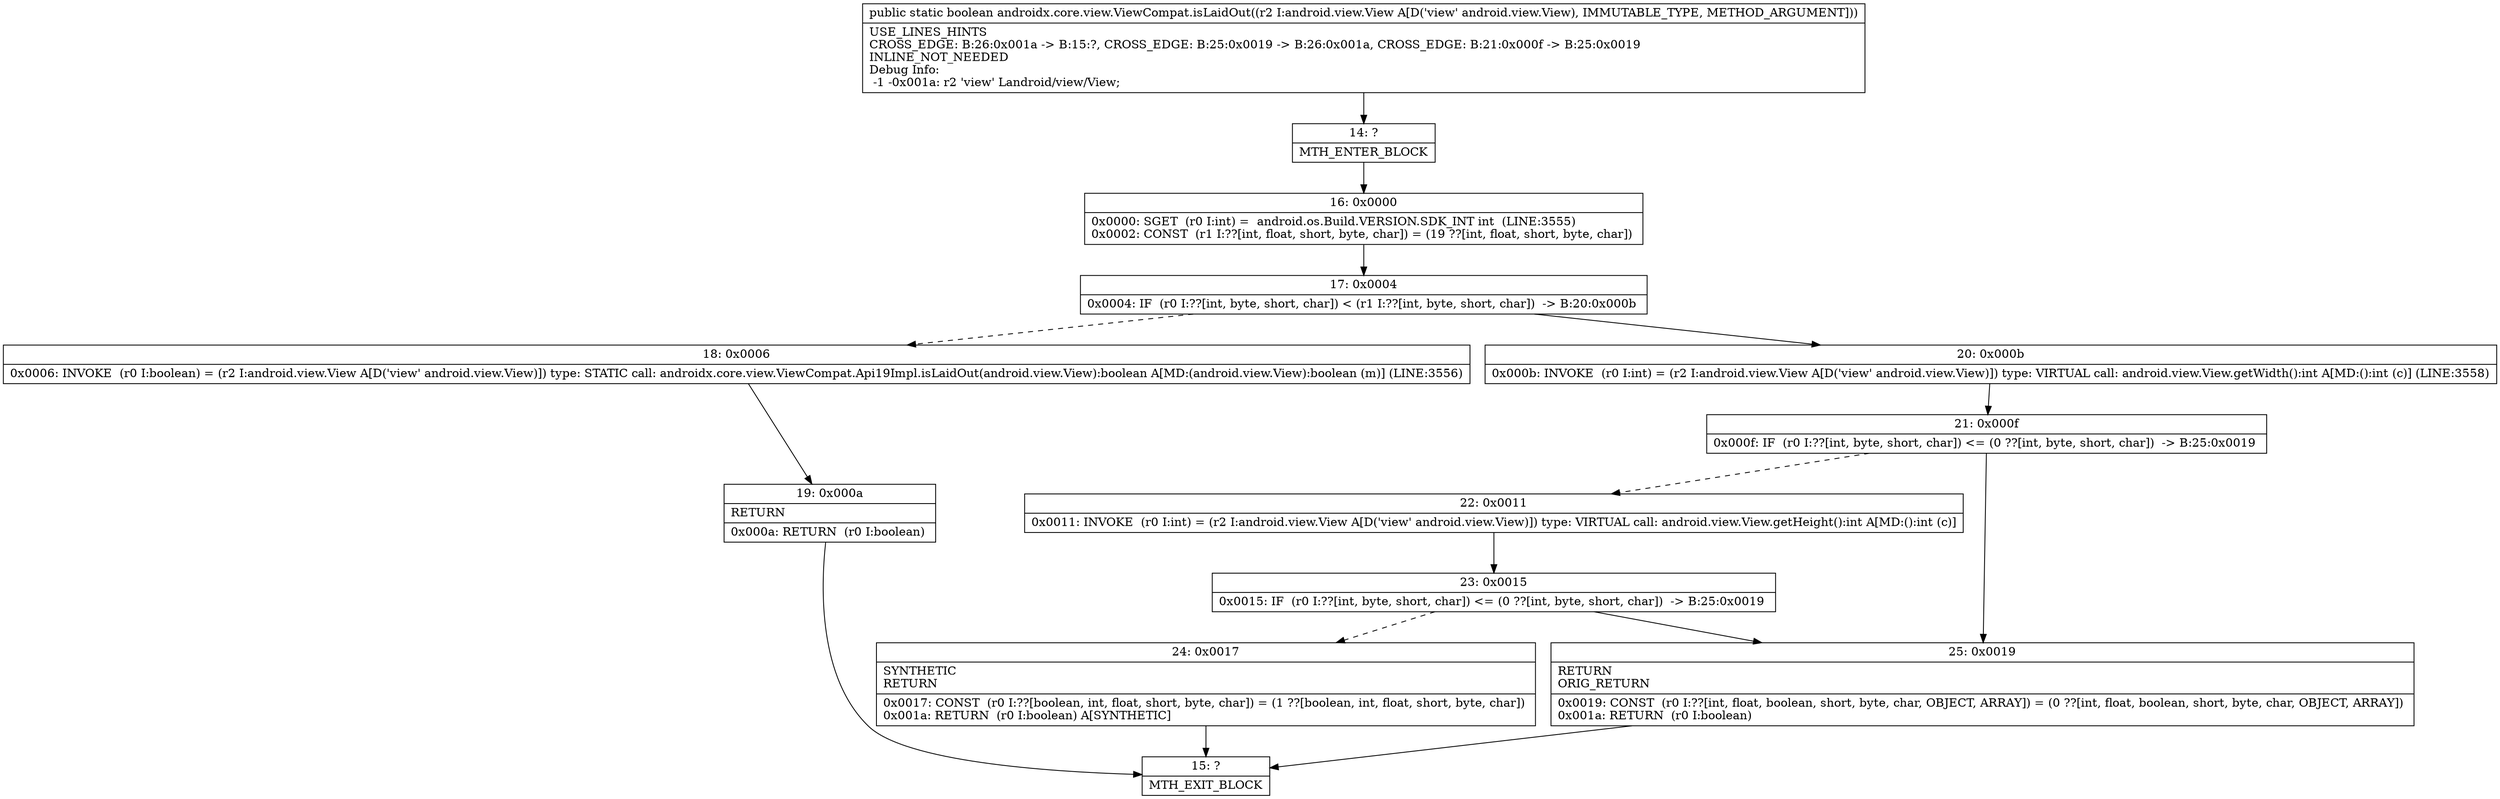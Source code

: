 digraph "CFG forandroidx.core.view.ViewCompat.isLaidOut(Landroid\/view\/View;)Z" {
Node_14 [shape=record,label="{14\:\ ?|MTH_ENTER_BLOCK\l}"];
Node_16 [shape=record,label="{16\:\ 0x0000|0x0000: SGET  (r0 I:int) =  android.os.Build.VERSION.SDK_INT int  (LINE:3555)\l0x0002: CONST  (r1 I:??[int, float, short, byte, char]) = (19 ??[int, float, short, byte, char]) \l}"];
Node_17 [shape=record,label="{17\:\ 0x0004|0x0004: IF  (r0 I:??[int, byte, short, char]) \< (r1 I:??[int, byte, short, char])  \-\> B:20:0x000b \l}"];
Node_18 [shape=record,label="{18\:\ 0x0006|0x0006: INVOKE  (r0 I:boolean) = (r2 I:android.view.View A[D('view' android.view.View)]) type: STATIC call: androidx.core.view.ViewCompat.Api19Impl.isLaidOut(android.view.View):boolean A[MD:(android.view.View):boolean (m)] (LINE:3556)\l}"];
Node_19 [shape=record,label="{19\:\ 0x000a|RETURN\l|0x000a: RETURN  (r0 I:boolean) \l}"];
Node_15 [shape=record,label="{15\:\ ?|MTH_EXIT_BLOCK\l}"];
Node_20 [shape=record,label="{20\:\ 0x000b|0x000b: INVOKE  (r0 I:int) = (r2 I:android.view.View A[D('view' android.view.View)]) type: VIRTUAL call: android.view.View.getWidth():int A[MD:():int (c)] (LINE:3558)\l}"];
Node_21 [shape=record,label="{21\:\ 0x000f|0x000f: IF  (r0 I:??[int, byte, short, char]) \<= (0 ??[int, byte, short, char])  \-\> B:25:0x0019 \l}"];
Node_22 [shape=record,label="{22\:\ 0x0011|0x0011: INVOKE  (r0 I:int) = (r2 I:android.view.View A[D('view' android.view.View)]) type: VIRTUAL call: android.view.View.getHeight():int A[MD:():int (c)]\l}"];
Node_23 [shape=record,label="{23\:\ 0x0015|0x0015: IF  (r0 I:??[int, byte, short, char]) \<= (0 ??[int, byte, short, char])  \-\> B:25:0x0019 \l}"];
Node_24 [shape=record,label="{24\:\ 0x0017|SYNTHETIC\lRETURN\l|0x0017: CONST  (r0 I:??[boolean, int, float, short, byte, char]) = (1 ??[boolean, int, float, short, byte, char]) \l0x001a: RETURN  (r0 I:boolean) A[SYNTHETIC]\l}"];
Node_25 [shape=record,label="{25\:\ 0x0019|RETURN\lORIG_RETURN\l|0x0019: CONST  (r0 I:??[int, float, boolean, short, byte, char, OBJECT, ARRAY]) = (0 ??[int, float, boolean, short, byte, char, OBJECT, ARRAY]) \l0x001a: RETURN  (r0 I:boolean) \l}"];
MethodNode[shape=record,label="{public static boolean androidx.core.view.ViewCompat.isLaidOut((r2 I:android.view.View A[D('view' android.view.View), IMMUTABLE_TYPE, METHOD_ARGUMENT]))  | USE_LINES_HINTS\lCROSS_EDGE: B:26:0x001a \-\> B:15:?, CROSS_EDGE: B:25:0x0019 \-\> B:26:0x001a, CROSS_EDGE: B:21:0x000f \-\> B:25:0x0019\lINLINE_NOT_NEEDED\lDebug Info:\l  \-1 \-0x001a: r2 'view' Landroid\/view\/View;\l}"];
MethodNode -> Node_14;Node_14 -> Node_16;
Node_16 -> Node_17;
Node_17 -> Node_18[style=dashed];
Node_17 -> Node_20;
Node_18 -> Node_19;
Node_19 -> Node_15;
Node_20 -> Node_21;
Node_21 -> Node_22[style=dashed];
Node_21 -> Node_25;
Node_22 -> Node_23;
Node_23 -> Node_24[style=dashed];
Node_23 -> Node_25;
Node_24 -> Node_15;
Node_25 -> Node_15;
}

